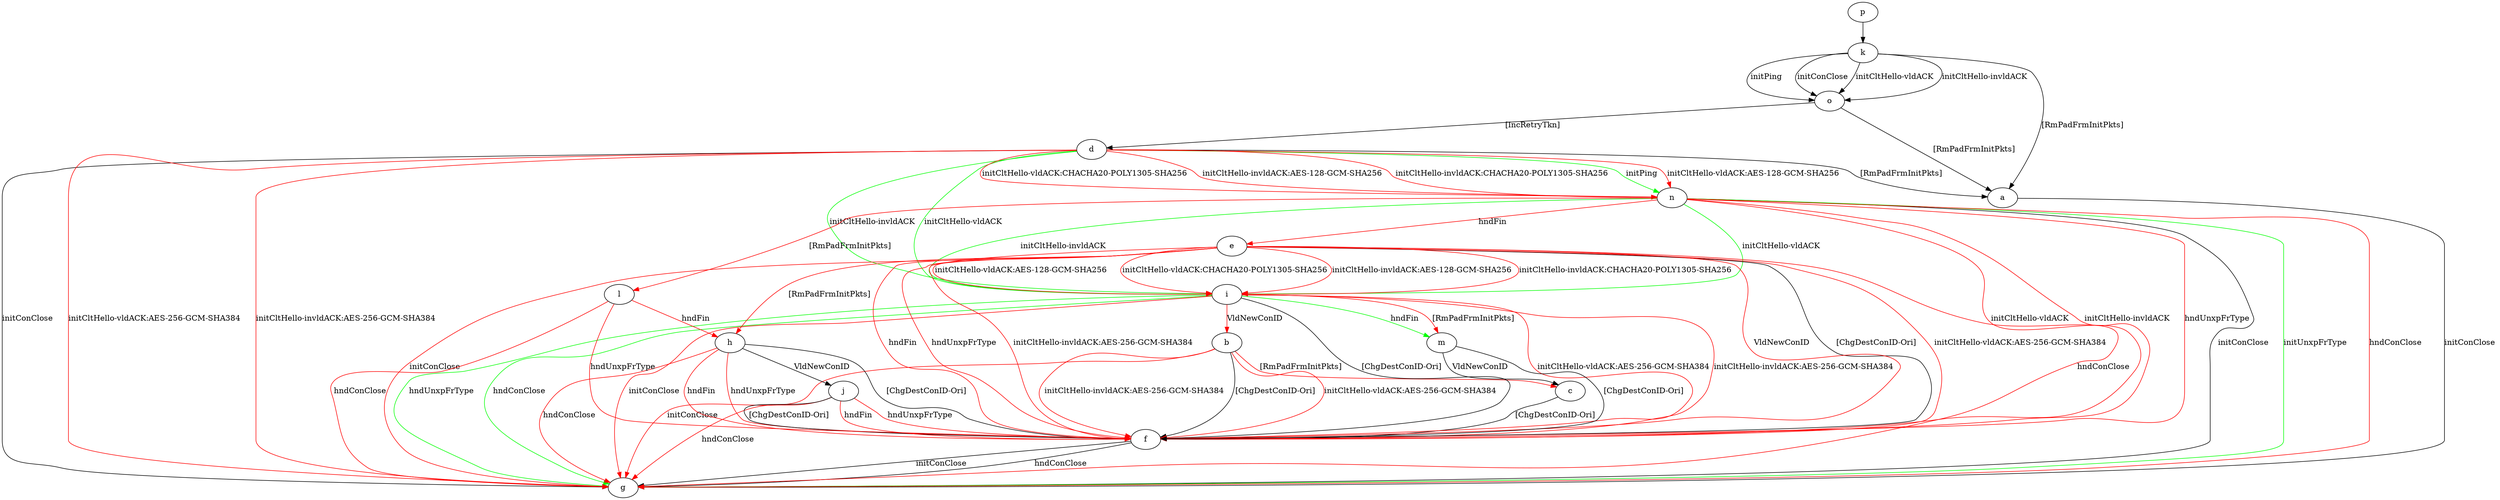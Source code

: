 digraph "" {
	a -> g	[key=0,
		label="initConClose "];
	b -> c	[key=0,
		color=red,
		label="[RmPadFrmInitPkts] "];
	b -> f	[key=0,
		label="[ChgDestConID-Ori] "];
	b -> f	[key=1,
		color=red,
		label="initCltHello-vldACK:AES-256-GCM-SHA384 "];
	b -> f	[key=2,
		color=red,
		label="initCltHello-invldACK:AES-256-GCM-SHA384 "];
	b -> g	[key=0,
		color=red,
		label="initConClose "];
	c -> f	[key=0,
		label="[ChgDestConID-Ori] "];
	d -> a	[key=0,
		label="[RmPadFrmInitPkts] "];
	d -> g	[key=0,
		label="initConClose "];
	d -> g	[key=1,
		color=red,
		label="initCltHello-vldACK:AES-256-GCM-SHA384 "];
	d -> g	[key=2,
		color=red,
		label="initCltHello-invldACK:AES-256-GCM-SHA384 "];
	d -> i	[key=0,
		color=green,
		label="initCltHello-vldACK "];
	d -> i	[key=1,
		color=green,
		label="initCltHello-invldACK "];
	d -> n	[key=0,
		color=green,
		label="initPing "];
	d -> n	[key=1,
		color=red,
		label="initCltHello-vldACK:AES-128-GCM-SHA256 "];
	d -> n	[key=2,
		color=red,
		label="initCltHello-vldACK:CHACHA20-POLY1305-SHA256 "];
	d -> n	[key=3,
		color=red,
		label="initCltHello-invldACK:AES-128-GCM-SHA256 "];
	d -> n	[key=4,
		color=red,
		label="initCltHello-invldACK:CHACHA20-POLY1305-SHA256 "];
	e -> f	[key=0,
		label="[ChgDestConID-Ori] "];
	e -> f	[key=1,
		color=red,
		label="initCltHello-vldACK:AES-256-GCM-SHA384 "];
	e -> f	[key=2,
		color=red,
		label="initCltHello-invldACK:AES-256-GCM-SHA384 "];
	e -> f	[key=3,
		color=red,
		label="hndFin "];
	e -> f	[key=4,
		color=red,
		label="hndUnxpFrType "];
	e -> f	[key=5,
		color=red,
		label="VldNewConID "];
	e -> g	[key=0,
		color=red,
		label="initConClose "];
	e -> g	[key=1,
		color=red,
		label="hndConClose "];
	e -> h	[key=0,
		color=red,
		label="[RmPadFrmInitPkts] "];
	e -> i	[key=0,
		color=red,
		label="initCltHello-vldACK:AES-128-GCM-SHA256 "];
	e -> i	[key=1,
		color=red,
		label="initCltHello-vldACK:CHACHA20-POLY1305-SHA256 "];
	e -> i	[key=2,
		color=red,
		label="initCltHello-invldACK:AES-128-GCM-SHA256 "];
	e -> i	[key=3,
		color=red,
		label="initCltHello-invldACK:CHACHA20-POLY1305-SHA256 "];
	f -> g	[key=0,
		label="initConClose "];
	f -> g	[key=1,
		label="hndConClose "];
	h -> f	[key=0,
		label="[ChgDestConID-Ori] "];
	h -> f	[key=1,
		color=red,
		label="hndFin "];
	h -> f	[key=2,
		color=red,
		label="hndUnxpFrType "];
	h -> g	[key=0,
		color=red,
		label="hndConClose "];
	h -> j	[key=0,
		label="VldNewConID "];
	i -> b	[key=0,
		color=red,
		label="VldNewConID "];
	i -> f	[key=0,
		label="[ChgDestConID-Ori] "];
	i -> f	[key=1,
		color=red,
		label="initCltHello-vldACK:AES-256-GCM-SHA384 "];
	i -> f	[key=2,
		color=red,
		label="initCltHello-invldACK:AES-256-GCM-SHA384 "];
	i -> g	[key=0,
		color=green,
		label="hndUnxpFrType "];
	i -> g	[key=1,
		color=green,
		label="hndConClose "];
	i -> g	[key=2,
		color=red,
		label="initConClose "];
	i -> m	[key=0,
		color=green,
		label="hndFin "];
	i -> m	[key=1,
		color=red,
		label="[RmPadFrmInitPkts] "];
	j -> f	[key=0,
		label="[ChgDestConID-Ori] "];
	j -> f	[key=1,
		color=red,
		label="hndFin "];
	j -> f	[key=2,
		color=red,
		label="hndUnxpFrType "];
	j -> g	[key=0,
		color=red,
		label="hndConClose "];
	k -> a	[key=0,
		label="[RmPadFrmInitPkts] "];
	k -> o	[key=0,
		label="initPing "];
	k -> o	[key=1,
		label="initConClose "];
	k -> o	[key=2,
		label="initCltHello-vldACK "];
	k -> o	[key=3,
		label="initCltHello-invldACK "];
	l -> f	[key=0,
		color=red,
		label="hndUnxpFrType "];
	l -> g	[key=0,
		color=red,
		label="hndConClose "];
	l -> h	[key=0,
		color=red,
		label="hndFin "];
	m -> c	[key=0,
		label="VldNewConID "];
	m -> f	[key=0,
		label="[ChgDestConID-Ori] "];
	n -> e	[key=0,
		color=red,
		label="hndFin "];
	n -> f	[key=0,
		color=red,
		label="initCltHello-vldACK "];
	n -> f	[key=1,
		color=red,
		label="initCltHello-invldACK "];
	n -> f	[key=2,
		color=red,
		label="hndUnxpFrType "];
	n -> g	[key=0,
		label="initConClose "];
	n -> g	[key=1,
		color=green,
		label="initUnxpFrType "];
	n -> g	[key=2,
		color=red,
		label="hndConClose "];
	n -> i	[key=0,
		color=green,
		label="initCltHello-vldACK "];
	n -> i	[key=1,
		color=green,
		label="initCltHello-invldACK "];
	n -> l	[key=0,
		color=red,
		label="[RmPadFrmInitPkts] "];
	o -> a	[key=0,
		label="[RmPadFrmInitPkts] "];
	o -> d	[key=0,
		label="[IncRetryTkn] "];
	p -> k	[key=0];
}
